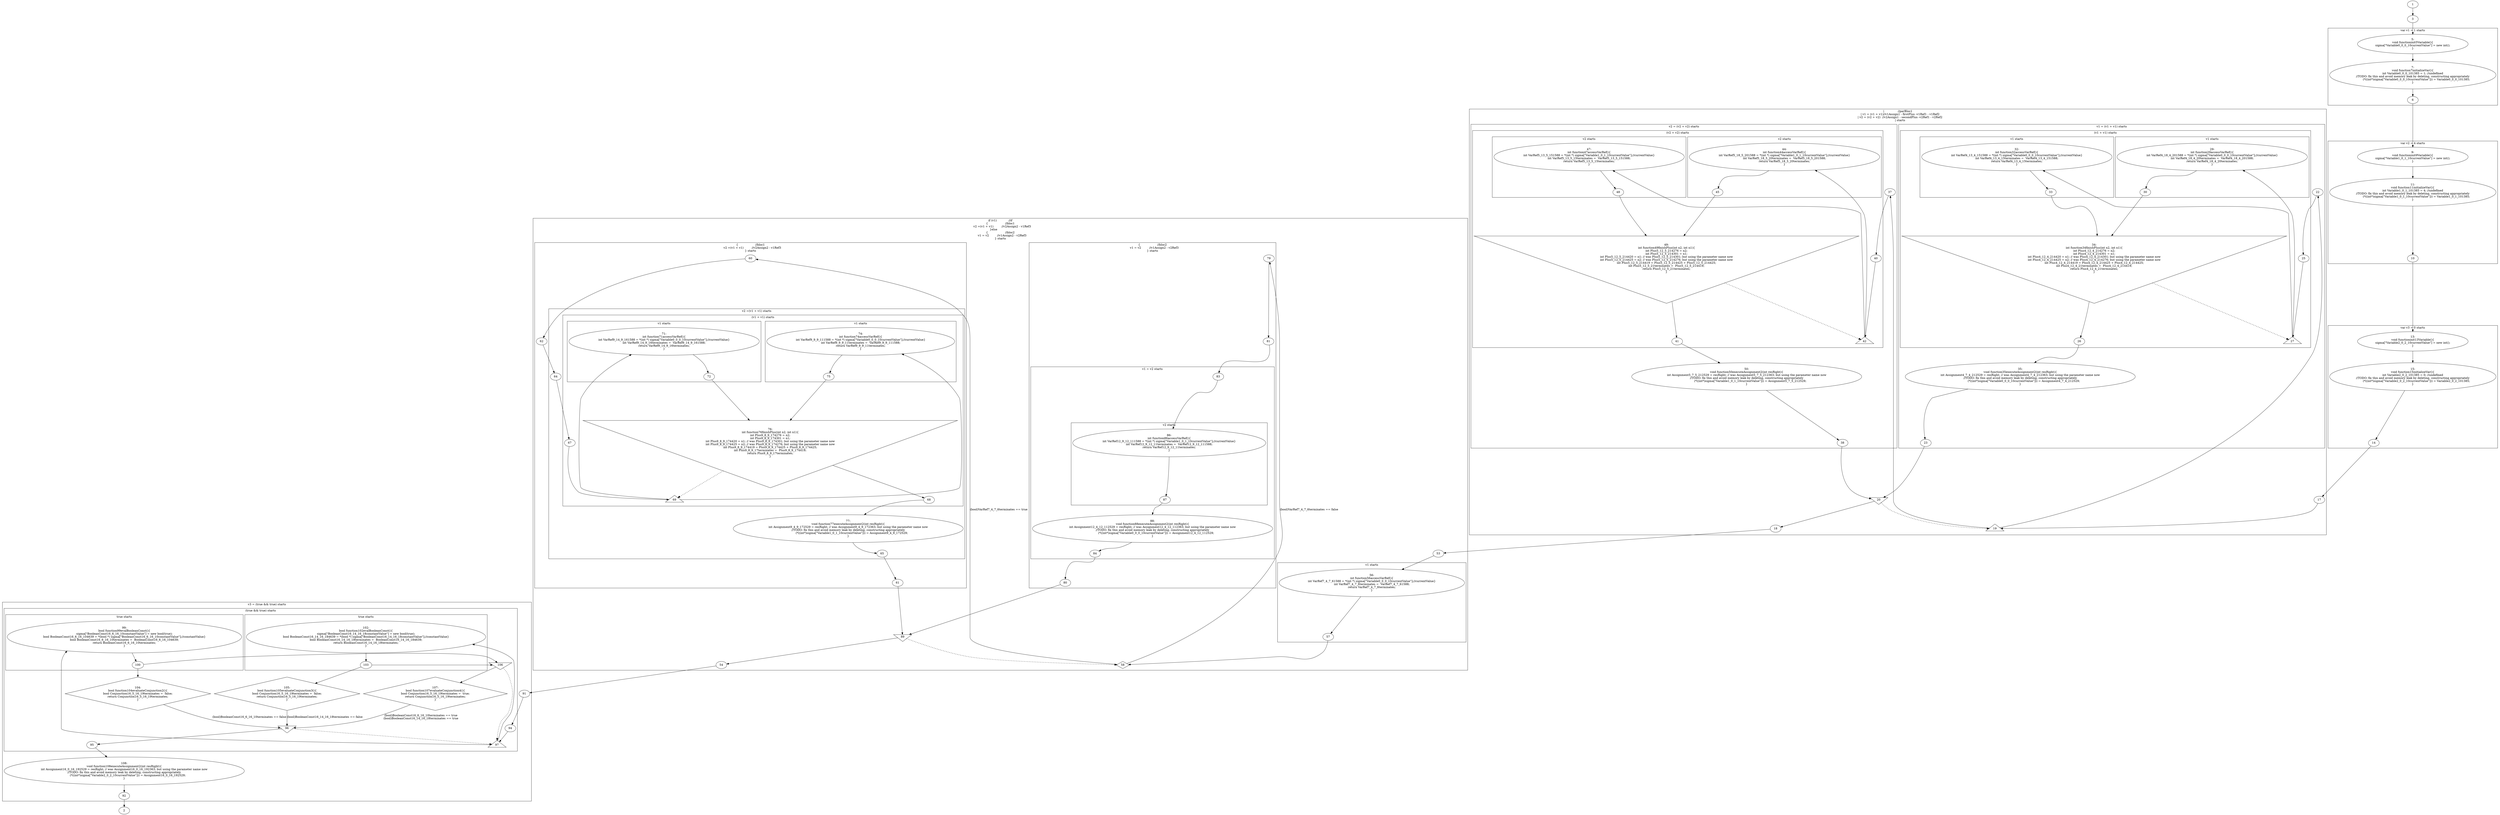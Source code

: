 digraph G {
subgraph cluster_4 {
label = "var v1 = 1 starts";
  "5" [label="5:
void functioninit5Variable(){
sigma[\"Variable0_0_0_10currentValue\"] = new int();
}" shape="ellipse"];
  "6" [label="6" shape="ellipse"];
  "7" [label="7:
void function7initializeVar(){
int Variable0_0_0_101385 = 1; //undefined
//TODO: fix this and avoid memory leak by deleting, constructing appropriately
	(*((int*)sigma[\"Variable0_0_0_10currentValue\"])) = Variable0_0_0_101385;
}" shape="ellipse"];
}
subgraph cluster_8 {
label = "var v2 = 4 starts";
  "9" [label="9:
void functioninit9Variable(){
sigma[\"Variable1_0_1_10currentValue\"] = new int();
}" shape="ellipse"];
  "10" [label="10" shape="ellipse"];
  "11" [label="11:
void function11initializeVar(){
int Variable1_0_1_101385 = 4; //undefined
//TODO: fix this and avoid memory leak by deleting, constructing appropriately
	(*((int*)sigma[\"Variable1_0_1_10currentValue\"])) = Variable1_0_1_101385;
}" shape="ellipse"];
}
subgraph cluster_12 {
label = "var v3 = 0 starts";
  "13" [label="13:
void functioninit13Variable(){
sigma[\"Variable2_0_2_10currentValue\"] = new int();
}" shape="ellipse"];
  "14" [label="14" shape="ellipse"];
  "15" [label="15:
void function15initializeVar(){
int Variable2_0_2_101385 = 0; //undefined
//TODO: fix this and avoid memory leak by deleting, constructing appropriately
	(*((int*)sigma[\"Variable2_0_2_10currentValue\"])) = Variable2_0_2_101385;
}" shape="ellipse"];
}
subgraph cluster_16 {
label = "|               //parBloc1
     | v1 = (v1 + v1)//v1Assign1 - firstPlus -v1Ref1 - v1Ref2
     | v2 = (v2 + v2)  //v2Assign1 - secondPlus -v2Ref1 - v2Ref2
     | starts";
  "17" [label="17" shape="ellipse"];
  "18" [label="18" shape="ellipse"];
  "19" [label="19" shape="triangle"];
  "20" [label="20" shape="invtriangle"];
subgraph cluster_21 {
label = "v1 = (v1 + v1) starts";
  "22" [label="22" shape="ellipse"];
  "23" [label="23" shape="ellipse"];
  "35" [label="35:
void function35executeAssignment2(int resRight){
int Assignment4_7_4_212529 = resRight; // was Assignment4_7_4_212363; but using the parameter name now
//TODO: fix this and avoid memory leak by deleting, constructing appropriately
	(*((int*)sigma[\"Variable0_0_0_10currentValue\"])) = Assignment4_7_4_212529;
}" shape="ellipse"];
subgraph cluster_24 {
label = "(v1 + v1) starts";
  "25" [label="25" shape="ellipse"];
  "26" [label="26" shape="ellipse"];
  "27" [label="27" shape="triangle"];
  "34" [label="34:
int function34finishPlus(int n2, int n1){
int Plus4_12_4_214276 = n2;
int Plus4_12_4_214301 = n1;
int Plus4_12_4_214420 = n1; // was Plus4_12_4_214301; but using the parameter name now
int Plus4_12_4_214425 = n2; // was Plus4_12_4_214276; but using the parameter name now
int Plus4_12_4_214419 = Plus4_12_4_214425 + Plus4_12_4_214425;
int Plus4_12_4_21terminates =  Plus4_12_4_214419;
return Plus4_12_4_21terminates;
}" shape="invtriangle"];
subgraph cluster_28 {
label = "v1 starts";
  "29" [label="29:
int function29accessVarRef(){
int VarRef4_18_4_201588 = *(int *) sigma[\"Variable0_0_0_10currentValue\"];//currentValue}
int VarRef4_18_4_20terminates =  VarRef4_18_4_201588;
return VarRef4_18_4_20terminates;
}" shape="ellipse"];
  "30" [label="30" shape="ellipse"];
}
subgraph cluster_31 {
label = "v1 starts";
  "32" [label="32:
int function32accessVarRef(){
int VarRef4_13_4_151588 = *(int *) sigma[\"Variable0_0_0_10currentValue\"];//currentValue}
int VarRef4_13_4_15terminates =  VarRef4_13_4_151588;
return VarRef4_13_4_15terminates;
}" shape="ellipse"];
  "33" [label="33" shape="ellipse"];
}
}
}
subgraph cluster_36 {
label = "v2 = (v2 + v2) starts";
  "37" [label="37" shape="ellipse"];
  "38" [label="38" shape="ellipse"];
  "50" [label="50:
void function50executeAssignment2(int resRight){
int Assignment5_7_5_212529 = resRight; // was Assignment5_7_5_212363; but using the parameter name now
//TODO: fix this and avoid memory leak by deleting, constructing appropriately
	(*((int*)sigma[\"Variable1_0_1_10currentValue\"])) = Assignment5_7_5_212529;
}" shape="ellipse"];
subgraph cluster_39 {
label = "(v2 + v2) starts";
  "40" [label="40" shape="ellipse"];
  "41" [label="41" shape="ellipse"];
  "42" [label="42" shape="triangle"];
  "49" [label="49:
int function49finishPlus(int n2, int n1){
int Plus5_12_5_214276 = n2;
int Plus5_12_5_214301 = n1;
int Plus5_12_5_214420 = n1; // was Plus5_12_5_214301; but using the parameter name now
int Plus5_12_5_214425 = n2; // was Plus5_12_5_214276; but using the parameter name now
int Plus5_12_5_214419 = Plus5_12_5_214425 + Plus5_12_5_214425;
int Plus5_12_5_21terminates =  Plus5_12_5_214419;
return Plus5_12_5_21terminates;
}" shape="invtriangle"];
subgraph cluster_43 {
label = "v2 starts";
  "44" [label="44:
int function44accessVarRef(){
int VarRef5_18_5_201588 = *(int *) sigma[\"Variable1_0_1_10currentValue\"];//currentValue}
int VarRef5_18_5_20terminates =  VarRef5_18_5_201588;
return VarRef5_18_5_20terminates;
}" shape="ellipse"];
  "45" [label="45" shape="ellipse"];
}
subgraph cluster_46 {
label = "v2 starts";
  "47" [label="47:
int function47accessVarRef(){
int VarRef5_13_5_151588 = *(int *) sigma[\"Variable1_0_1_10currentValue\"];//currentValue}
int VarRef5_13_5_15terminates =  VarRef5_13_5_151588;
return VarRef5_13_5_15terminates;
}" shape="ellipse"];
  "48" [label="48" shape="ellipse"];
}
}
}
}
subgraph cluster_52 {
label = "if (v1)             //if
{                   //bloc1
    v2 =(v1 + v1)         //v2Assign2 - v1Ref3
}else               
{                   //bloc2
    v1 = v2         //v1Assign2 - v2Ref3
} starts";
  "53" [label="53" shape="ellipse"];
  "54" [label="54" shape="ellipse"];
  "58" [label="58" shape="diamond"];
  "89" [label="89" shape="invtriangle"];
subgraph cluster_55 {
label = "v1 starts";
  "56" [label="56:
int function56accessVarRef(){
int VarRef7_4_7_61588 = *(int *) sigma[\"Variable0_0_0_10currentValue\"];//currentValue}
int VarRef7_4_7_6terminates =  VarRef7_4_7_61588;
return VarRef7_4_7_6terminates;
}" shape="ellipse"];
  "57" [label="57" shape="ellipse"];
}
subgraph cluster_59 {
label = "{                   //bloc1
    v2 =(v1 + v1)         //v2Assign2 - v1Ref3
} starts";
  "60" [label="60" shape="ellipse"];
  "61" [label="61" shape="ellipse"];
  "62" [label="62" shape="ellipse"];
subgraph cluster_63 {
label = "v2 =(v1 + v1) starts";
  "64" [label="64" shape="ellipse"];
  "65" [label="65" shape="ellipse"];
  "77" [label="77:
void function77executeAssignment2(int resRight){
int Assignment9_4_9_172529 = resRight; // was Assignment9_4_9_172363; but using the parameter name now
//TODO: fix this and avoid memory leak by deleting, constructing appropriately
	(*((int*)sigma[\"Variable1_0_1_10currentValue\"])) = Assignment9_4_9_172529;
}" shape="ellipse"];
subgraph cluster_66 {
label = "(v1 + v1) starts";
  "67" [label="67" shape="ellipse"];
  "68" [label="68" shape="ellipse"];
  "69" [label="69" shape="triangle"];
  "76" [label="76:
int function76finishPlus(int n2, int n1){
int Plus9_8_9_174276 = n2;
int Plus9_8_9_174301 = n1;
int Plus9_8_9_174420 = n1; // was Plus9_8_9_174301; but using the parameter name now
int Plus9_8_9_174425 = n2; // was Plus9_8_9_174276; but using the parameter name now
int Plus9_8_9_174419 = Plus9_8_9_174425 + Plus9_8_9_174425;
int Plus9_8_9_17terminates =  Plus9_8_9_174419;
return Plus9_8_9_17terminates;
}" shape="invtriangle"];
subgraph cluster_70 {
label = "v1 starts";
  "71" [label="71:
int function71accessVarRef(){
int VarRef9_14_9_161588 = *(int *) sigma[\"Variable0_0_0_10currentValue\"];//currentValue}
int VarRef9_14_9_16terminates =  VarRef9_14_9_161588;
return VarRef9_14_9_16terminates;
}" shape="ellipse"];
  "72" [label="72" shape="ellipse"];
}
subgraph cluster_73 {
label = "v1 starts";
  "74" [label="74:
int function74accessVarRef(){
int VarRef9_9_9_111588 = *(int *) sigma[\"Variable0_0_0_10currentValue\"];//currentValue}
int VarRef9_9_9_11terminates =  VarRef9_9_9_111588;
return VarRef9_9_9_11terminates;
}" shape="ellipse"];
  "75" [label="75" shape="ellipse"];
}
}
}
}
subgraph cluster_78 {
label = "{                   //bloc2
    v1 = v2         //v1Assign2 - v2Ref3
} starts";
  "79" [label="79" shape="ellipse"];
  "80" [label="80" shape="ellipse"];
  "81" [label="81" shape="ellipse"];
subgraph cluster_82 {
label = "v1 = v2 starts";
  "83" [label="83" shape="ellipse"];
  "84" [label="84" shape="ellipse"];
  "88" [label="88:
void function88executeAssignment2(int resRight){
int Assignment12_4_12_112529 = resRight; // was Assignment12_4_12_112363; but using the parameter name now
//TODO: fix this and avoid memory leak by deleting, constructing appropriately
	(*((int*)sigma[\"Variable0_0_0_10currentValue\"])) = Assignment12_4_12_112529;
}" shape="ellipse"];
subgraph cluster_85 {
label = "v2 starts";
  "86" [label="86:
int function86accessVarRef(){
int VarRef12_9_12_111588 = *(int *) sigma[\"Variable1_0_1_10currentValue\"];//currentValue}
int VarRef12_9_12_11terminates =  VarRef12_9_12_111588;
return VarRef12_9_12_11terminates;
}" shape="ellipse"];
  "87" [label="87" shape="ellipse"];
}
}
}
}
subgraph cluster_90 {
label = "v3 = (true && true) starts";
  "91" [label="91" shape="ellipse"];
  "92" [label="92" shape="ellipse"];
  "108" [label="108:
void function108executeAssignment2(int resRight){
int Assignment16_0_16_192529 = resRight; // was Assignment16_0_16_192363; but using the parameter name now
//TODO: fix this and avoid memory leak by deleting, constructing appropriately
	(*((int*)sigma[\"Variable2_0_2_10currentValue\"])) = Assignment16_0_16_192529;
}" shape="ellipse"];
subgraph cluster_93 {
label = "(true && true) starts";
  "94" [label="94" shape="ellipse"];
  "95" [label="95" shape="ellipse"];
  "96" [label="96" shape="invtriangle"];
  "97" [label="97" shape="triangle"];
  "104" [label="104:
bool function104evaluateConjunction2(){
bool Conjunction16_5_16_19terminates =  false;
return Conjunction16_5_16_19terminates;
}" shape="diamond"];
  "105" [label="105:
bool function105evaluateConjunction3(){
bool Conjunction16_5_16_19terminates =  false;
return Conjunction16_5_16_19terminates;
}" shape="diamond"];
  "106" [label="106" shape="invtriangle"];
  "107" [label="107:
bool function107evaluateConjunction4(){
bool Conjunction16_5_16_19terminates =  true;
return Conjunction16_5_16_19terminates;
}" shape="diamond"];
subgraph cluster_98 {
label = "true starts";
  "99" [label="99:
bool function99evalBooleanConst(){
sigma[\"BooleanConst16_6_16_10constantValue\"] = new bool(true);
bool BooleanConst16_6_16_104639 = *(bool *) sigma[\"BooleanConst16_6_16_10constantValue\"];//constantValue}
bool BooleanConst16_6_16_10terminates =  BooleanConst16_6_16_104639;
return BooleanConst16_6_16_10terminates;
}" shape="ellipse"];
  "100" [label="100" shape="ellipse"];
}
subgraph cluster_101 {
label = "true starts";
  "102" [label="102:
bool function102evalBooleanConst(){
sigma[\"BooleanConst16_14_16_18constantValue\"] = new bool(true);
bool BooleanConst16_14_16_184639 = *(bool *) sigma[\"BooleanConst16_14_16_18constantValue\"];//constantValue}
bool BooleanConst16_14_16_18terminates =  BooleanConst16_14_16_184639;
return BooleanConst16_14_16_18terminates;
}" shape="ellipse"];
  "103" [label="103" shape="ellipse"];
}
}
}
  "1" [label="1" shape="ellipse"];
  "2" [label="2" shape="ellipse"];
  "3" [label="3" shape="ellipse"];
  "5" -> "7" [label=""];
  "7" -> "6" [label=""];
  "9" -> "11" [label=""];
  "11" -> "10" [label=""];
  "13" -> "15" [label=""];
  "15" -> "14" [label=""];
  "29" -> "30" [label=""];
  "32" -> "33" [label=""];
  "25" -> "27" [label=""];
  "27" -> "29" [label=""];
  "27" -> "32" [label=""];
  "30" -> "34" [label=""];
  "33" -> "34" [label=""];
  "34" -> "26" [label=""];
  "34" -> "27" [style="dotted", penwidth = 2, label=""];
  "22" -> "25" [label=""];
  "26" -> "35" [label=""];
  "35" -> "23" [label=""];
  "44" -> "45" [label=""];
  "47" -> "48" [label=""];
  "40" -> "42" [label=""];
  "42" -> "44" [label=""];
  "42" -> "47" [label=""];
  "45" -> "49" [label=""];
  "48" -> "49" [label=""];
  "49" -> "41" [label=""];
  "49" -> "42" [style="dotted", penwidth = 2, label=""];
  "37" -> "40" [label=""];
  "41" -> "50" [label=""];
  "50" -> "38" [label=""];
  "17" -> "19" [label=""];
  "19" -> "22" [label=""];
  "23" -> "20" [label=""];
  "19" -> "37" [label=""];
  "38" -> "20" [label=""];
  "20" -> "18" [label=""];
  "20" -> "19" [style="dotted", penwidth = 2, label=""];
  "56" -> "57" [label=""];
  "71" -> "72" [label=""];
  "74" -> "75" [label=""];
  "67" -> "69" [label=""];
  "69" -> "71" [label=""];
  "69" -> "74" [label=""];
  "72" -> "76" [label=""];
  "75" -> "76" [label=""];
  "76" -> "68" [label=""];
  "76" -> "69" [style="dotted", penwidth = 2, label=""];
  "64" -> "67" [label=""];
  "68" -> "77" [label=""];
  "77" -> "65" [label=""];
  "60" -> "62" [label=""];
  "62" -> "64" [label=""];
  "65" -> "61" [label=""];
  "86" -> "87" [label=""];
  "83" -> "86" [label=""];
  "87" -> "88" [label=""];
  "88" -> "84" [label=""];
  "79" -> "81" [label=""];
  "81" -> "83" [label=""];
  "84" -> "80" [label=""];
  "53" -> "56" [label=""];
  "57" -> "58" [label=""];
  "58" -> "60" [label="(bool)VarRef7_4_7_6terminates == true"];
  "58" -> "79" [label="(bool)VarRef7_4_7_6terminates == false"];
  "80" -> "89" [label=""];
  "61" -> "89" [label=""];
  "89" -> "54" [label=""];
  "89" -> "58" [style="dotted", penwidth = 2, label=""];
  "99" -> "100" [label=""];
  "102" -> "103" [label=""];
  "96" -> "95" [label=""];
  "94" -> "97" [label=""];
  "97" -> "99" [label=""];
  "97" -> "102" [label=""];
  "100" -> "104" [label=""];
  "104" -> "96" [label="(bool)BooleanConst16_6_16_10terminates == false"];
  "103" -> "105" [label=""];
  "105" -> "96" [label="(bool)BooleanConst16_14_16_18terminates == false"];
  "100" -> "106" [label=""];
  "103" -> "106" [label=""];
  "106" -> "107" [label=""];
  "107" -> "96" [label="(bool)BooleanConst16_6_16_10terminates == true
(bool)BooleanConst16_14_16_18terminates == true"];
  "96" -> "97" [style="dotted", penwidth = 2, label=""];
  "106" -> "97" [style="dotted", penwidth = 2, label=""];
  "91" -> "94" [label=""];
  "95" -> "108" [label=""];
  "108" -> "92" [label=""];
  "1" -> "3" [label=""];
  "3" -> "5" [label=""];
  "6" -> "9" [label=""];
  "10" -> "13" [label=""];
  "14" -> "17" [label=""];
  "18" -> "53" [label=""];
  "54" -> "91" [label=""];
  "92" -> "2" [label=""];
}